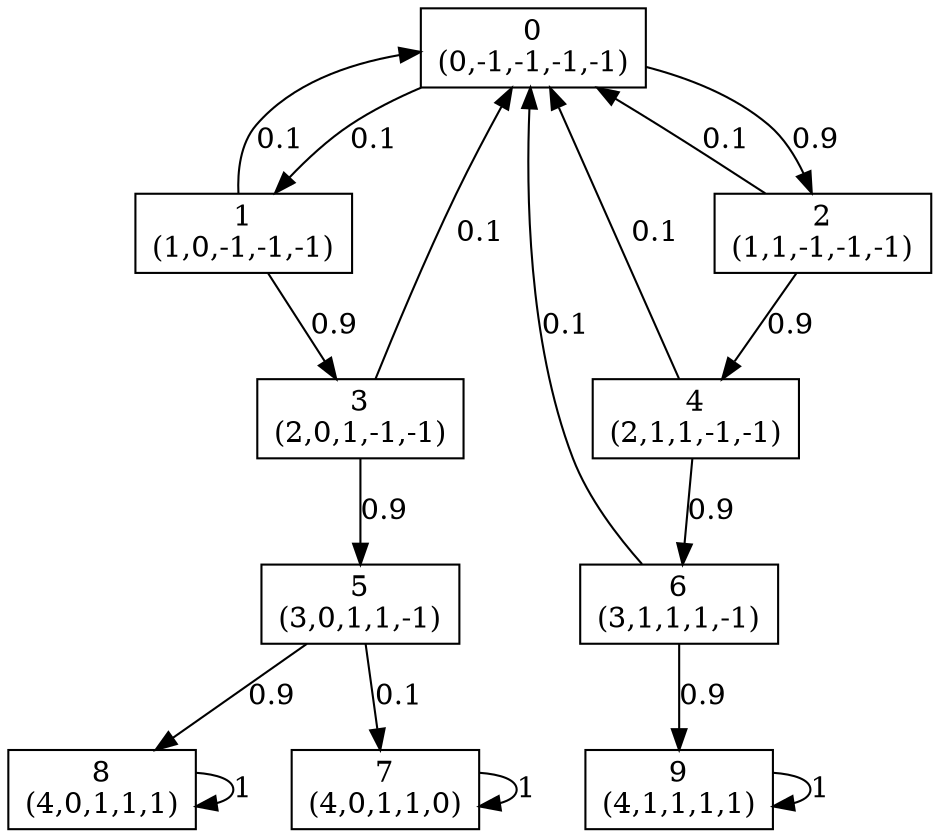 digraph P {
node [shape=box];
0 -> 1 [ label="0.1" ];
0 -> 2 [ label="0.9" ];
1 -> 0 [ label="0.1" ];
1 -> 3 [ label="0.9" ];
2 -> 0 [ label="0.1" ];
2 -> 4 [ label="0.9" ];
3 -> 0 [ label="0.1" ];
3 -> 5 [ label="0.9" ];
4 -> 0 [ label="0.1" ];
4 -> 6 [ label="0.9" ];
5 -> 7 [ label="0.1" ];
5 -> 8 [ label="0.9" ];
6 -> 0 [ label="0.1" ];
6 -> 9 [ label="0.9" ];
7 -> 7 [ label="1" ];
8 -> 8 [ label="1" ];
9 -> 9 [ label="1" ];
0 [label="0\n(0,-1,-1,-1,-1)"];
1 [label="1\n(1,0,-1,-1,-1)"];
2 [label="2\n(1,1,-1,-1,-1)"];
3 [label="3\n(2,0,1,-1,-1)"];
4 [label="4\n(2,1,1,-1,-1)"];
5 [label="5\n(3,0,1,1,-1)"];
6 [label="6\n(3,1,1,1,-1)"];
7 [label="7\n(4,0,1,1,0)"];
8 [label="8\n(4,0,1,1,1)"];
9 [label="9\n(4,1,1,1,1)"];
}
